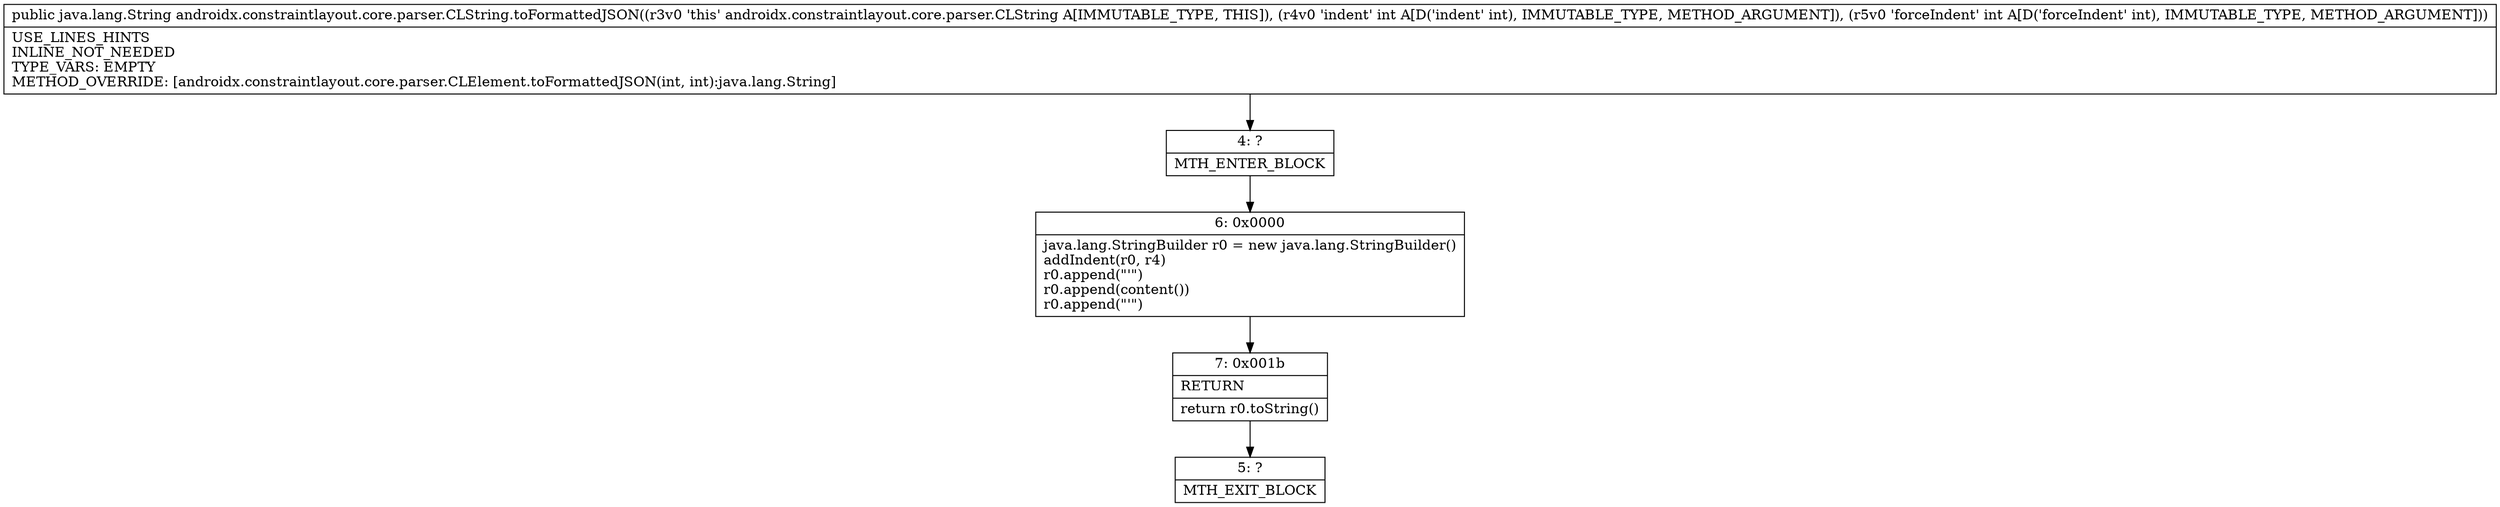 digraph "CFG forandroidx.constraintlayout.core.parser.CLString.toFormattedJSON(II)Ljava\/lang\/String;" {
Node_4 [shape=record,label="{4\:\ ?|MTH_ENTER_BLOCK\l}"];
Node_6 [shape=record,label="{6\:\ 0x0000|java.lang.StringBuilder r0 = new java.lang.StringBuilder()\laddIndent(r0, r4)\lr0.append(\"'\")\lr0.append(content())\lr0.append(\"'\")\l}"];
Node_7 [shape=record,label="{7\:\ 0x001b|RETURN\l|return r0.toString()\l}"];
Node_5 [shape=record,label="{5\:\ ?|MTH_EXIT_BLOCK\l}"];
MethodNode[shape=record,label="{public java.lang.String androidx.constraintlayout.core.parser.CLString.toFormattedJSON((r3v0 'this' androidx.constraintlayout.core.parser.CLString A[IMMUTABLE_TYPE, THIS]), (r4v0 'indent' int A[D('indent' int), IMMUTABLE_TYPE, METHOD_ARGUMENT]), (r5v0 'forceIndent' int A[D('forceIndent' int), IMMUTABLE_TYPE, METHOD_ARGUMENT]))  | USE_LINES_HINTS\lINLINE_NOT_NEEDED\lTYPE_VARS: EMPTY\lMETHOD_OVERRIDE: [androidx.constraintlayout.core.parser.CLElement.toFormattedJSON(int, int):java.lang.String]\l}"];
MethodNode -> Node_4;Node_4 -> Node_6;
Node_6 -> Node_7;
Node_7 -> Node_5;
}

